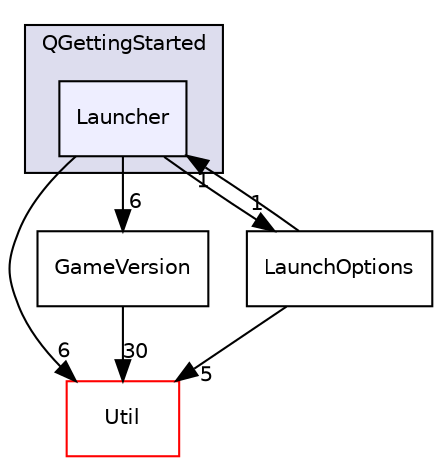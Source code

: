 digraph "F:/Projects/Git/QGettingStarted/QGettingStarted/Launcher" {
  compound=true
  node [ fontsize="10", fontname="Helvetica"];
  edge [ labelfontsize="10", labelfontname="Helvetica"];
  subgraph clusterdir_3952c08c86d2ef0fb0d3de6c9284875b {
    graph [ bgcolor="#ddddee", pencolor="black", label="QGettingStarted" fontname="Helvetica", fontsize="10", URL="dir_3952c08c86d2ef0fb0d3de6c9284875b.html"]
  dir_d5a80f7bf7b0532b9943a9f6de42befc [shape=box, label="Launcher", style="filled", fillcolor="#eeeeff", pencolor="black", URL="dir_d5a80f7bf7b0532b9943a9f6de42befc.html"];
  }
  dir_0850f1569e1404a71d6f767bc94671d0 [shape=box label="Util" fillcolor="white" style="filled" color="red" URL="dir_0850f1569e1404a71d6f767bc94671d0.html"];
  dir_b842639159e5a25bae7c135b5acfa408 [shape=box label="GameVersion" URL="dir_b842639159e5a25bae7c135b5acfa408.html"];
  dir_e989e037040d9479a6039d4a2a8099ef [shape=box label="LaunchOptions" URL="dir_e989e037040d9479a6039d4a2a8099ef.html"];
  dir_b842639159e5a25bae7c135b5acfa408->dir_0850f1569e1404a71d6f767bc94671d0 [headlabel="30", labeldistance=1.5 headhref="dir_000004_000007.html"];
  dir_d5a80f7bf7b0532b9943a9f6de42befc->dir_0850f1569e1404a71d6f767bc94671d0 [headlabel="6", labeldistance=1.5 headhref="dir_000005_000007.html"];
  dir_d5a80f7bf7b0532b9943a9f6de42befc->dir_b842639159e5a25bae7c135b5acfa408 [headlabel="6", labeldistance=1.5 headhref="dir_000005_000004.html"];
  dir_d5a80f7bf7b0532b9943a9f6de42befc->dir_e989e037040d9479a6039d4a2a8099ef [headlabel="1", labeldistance=1.5 headhref="dir_000005_000006.html"];
  dir_e989e037040d9479a6039d4a2a8099ef->dir_0850f1569e1404a71d6f767bc94671d0 [headlabel="5", labeldistance=1.5 headhref="dir_000006_000007.html"];
  dir_e989e037040d9479a6039d4a2a8099ef->dir_d5a80f7bf7b0532b9943a9f6de42befc [headlabel="1", labeldistance=1.5 headhref="dir_000006_000005.html"];
}
